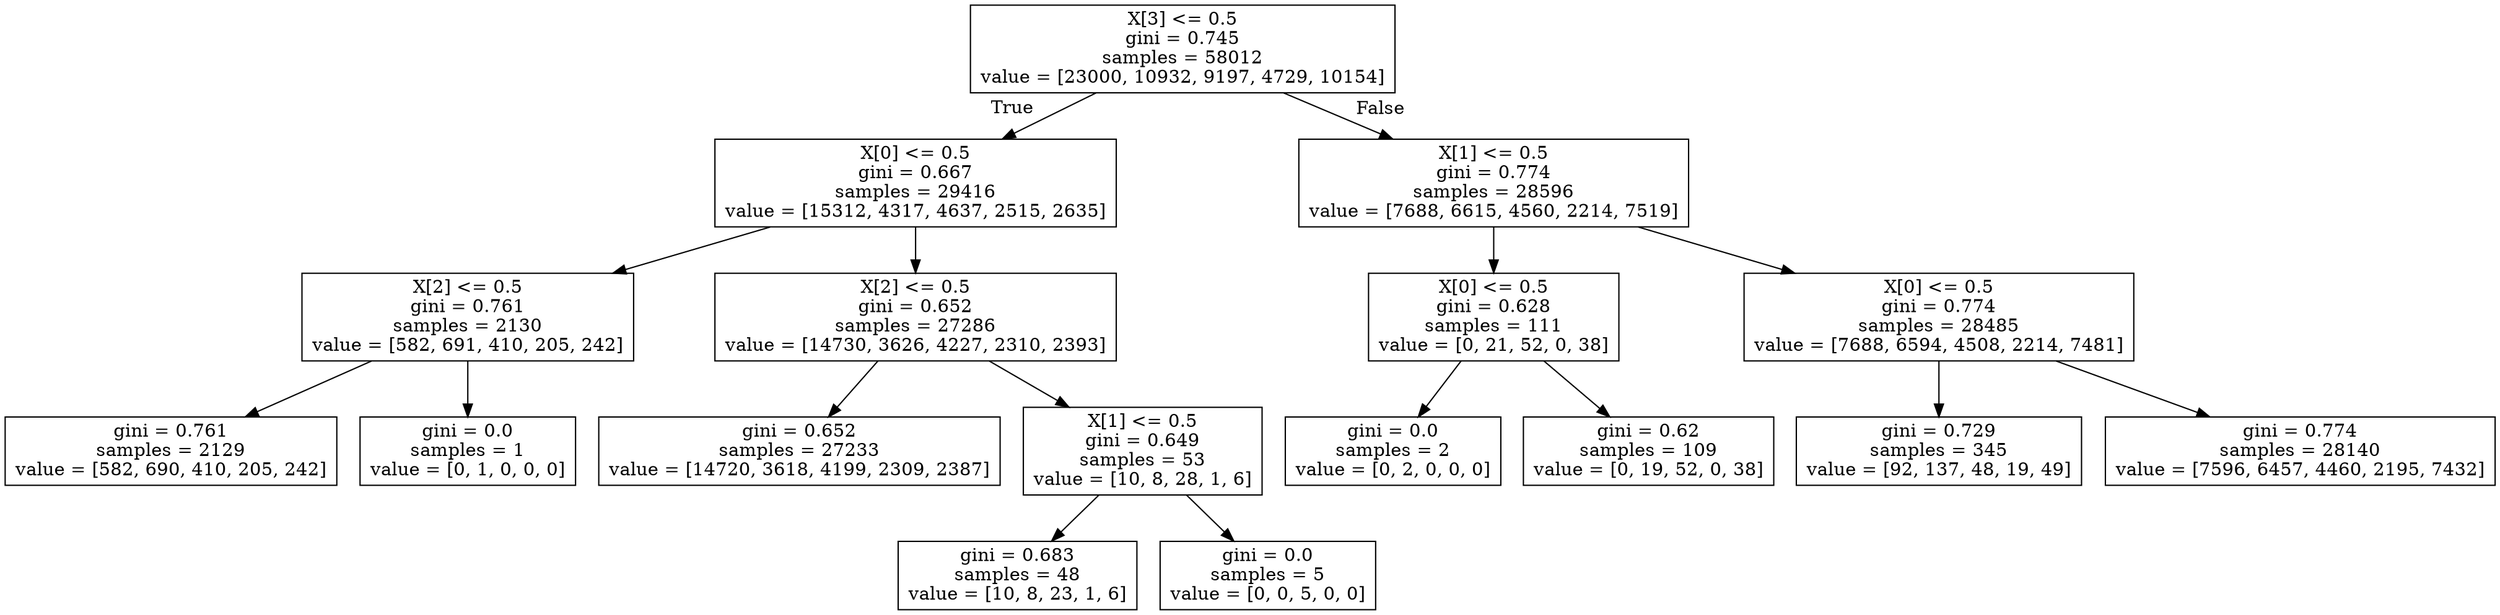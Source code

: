digraph Tree {
node [shape=box] ;
0 [label="X[3] <= 0.5\ngini = 0.745\nsamples = 58012\nvalue = [23000, 10932, 9197, 4729, 10154]"] ;
1 [label="X[0] <= 0.5\ngini = 0.667\nsamples = 29416\nvalue = [15312, 4317, 4637, 2515, 2635]"] ;
0 -> 1 [labeldistance=2.5, labelangle=45, headlabel="True"] ;
2 [label="X[2] <= 0.5\ngini = 0.761\nsamples = 2130\nvalue = [582, 691, 410, 205, 242]"] ;
1 -> 2 ;
3 [label="gini = 0.761\nsamples = 2129\nvalue = [582, 690, 410, 205, 242]"] ;
2 -> 3 ;
4 [label="gini = 0.0\nsamples = 1\nvalue = [0, 1, 0, 0, 0]"] ;
2 -> 4 ;
5 [label="X[2] <= 0.5\ngini = 0.652\nsamples = 27286\nvalue = [14730, 3626, 4227, 2310, 2393]"] ;
1 -> 5 ;
6 [label="gini = 0.652\nsamples = 27233\nvalue = [14720, 3618, 4199, 2309, 2387]"] ;
5 -> 6 ;
7 [label="X[1] <= 0.5\ngini = 0.649\nsamples = 53\nvalue = [10, 8, 28, 1, 6]"] ;
5 -> 7 ;
8 [label="gini = 0.683\nsamples = 48\nvalue = [10, 8, 23, 1, 6]"] ;
7 -> 8 ;
9 [label="gini = 0.0\nsamples = 5\nvalue = [0, 0, 5, 0, 0]"] ;
7 -> 9 ;
10 [label="X[1] <= 0.5\ngini = 0.774\nsamples = 28596\nvalue = [7688, 6615, 4560, 2214, 7519]"] ;
0 -> 10 [labeldistance=2.5, labelangle=-45, headlabel="False"] ;
11 [label="X[0] <= 0.5\ngini = 0.628\nsamples = 111\nvalue = [0, 21, 52, 0, 38]"] ;
10 -> 11 ;
12 [label="gini = 0.0\nsamples = 2\nvalue = [0, 2, 0, 0, 0]"] ;
11 -> 12 ;
13 [label="gini = 0.62\nsamples = 109\nvalue = [0, 19, 52, 0, 38]"] ;
11 -> 13 ;
14 [label="X[0] <= 0.5\ngini = 0.774\nsamples = 28485\nvalue = [7688, 6594, 4508, 2214, 7481]"] ;
10 -> 14 ;
15 [label="gini = 0.729\nsamples = 345\nvalue = [92, 137, 48, 19, 49]"] ;
14 -> 15 ;
16 [label="gini = 0.774\nsamples = 28140\nvalue = [7596, 6457, 4460, 2195, 7432]"] ;
14 -> 16 ;
}